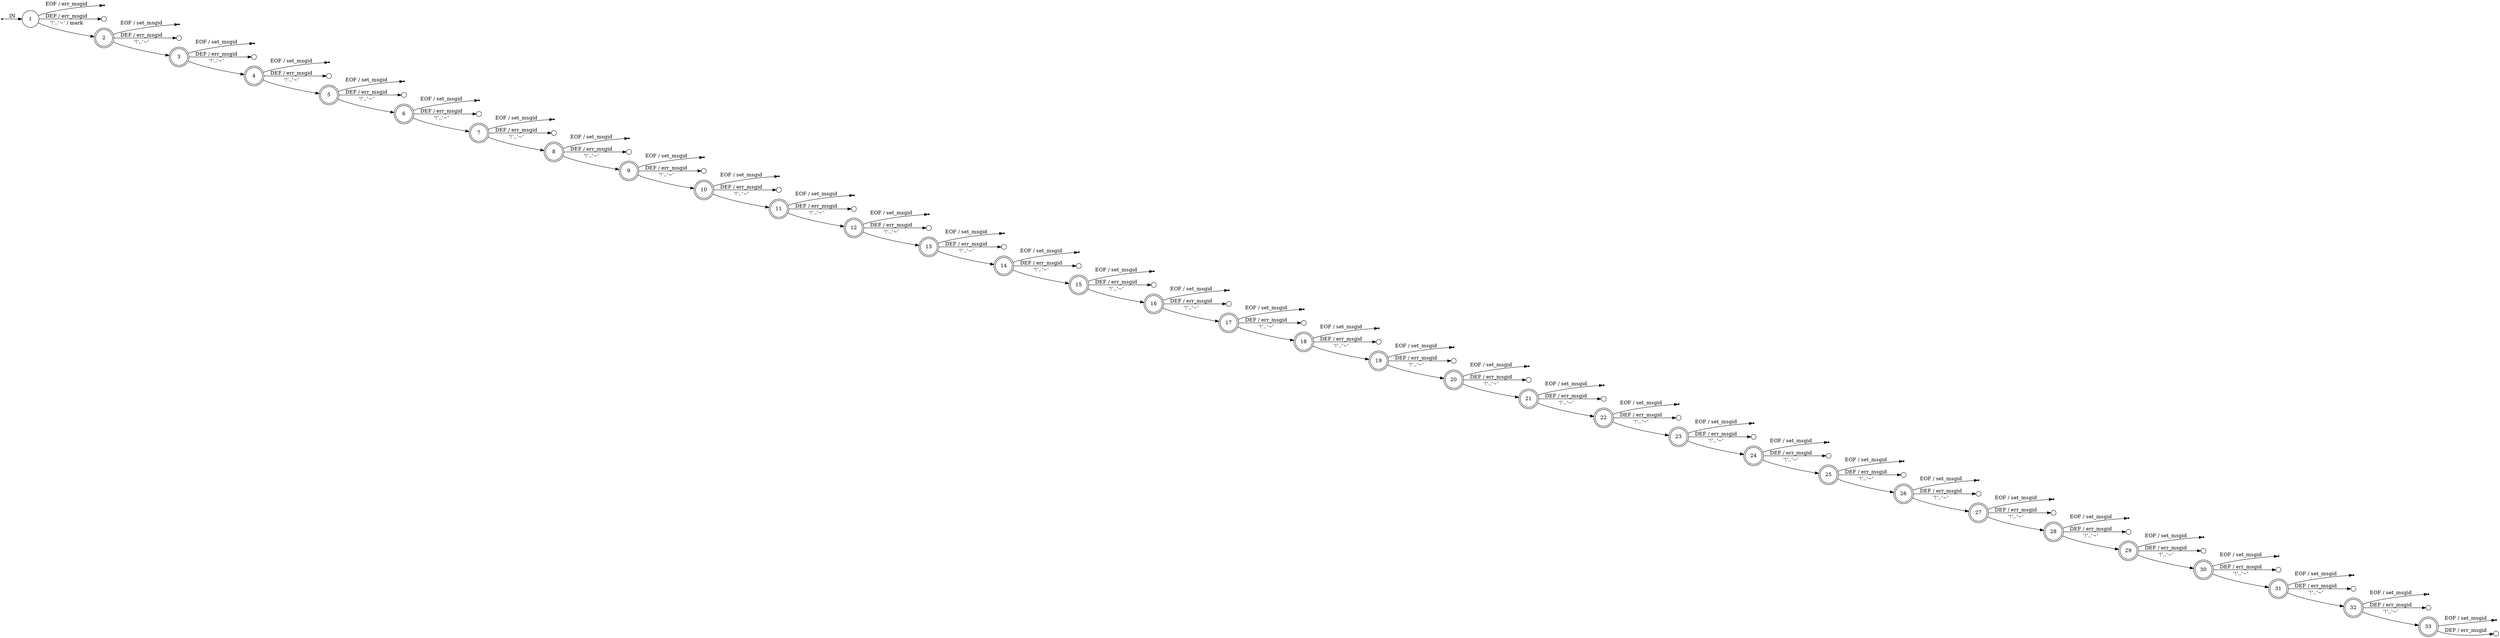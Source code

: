 digraph rfc5424 {
	rankdir=LR;
	node [ shape = point ];
	ENTRY;
	eof_1;
	eof_2;
	eof_3;
	eof_4;
	eof_5;
	eof_6;
	eof_7;
	eof_8;
	eof_9;
	eof_10;
	eof_11;
	eof_12;
	eof_13;
	eof_14;
	eof_15;
	eof_16;
	eof_17;
	eof_18;
	eof_19;
	eof_20;
	eof_21;
	eof_22;
	eof_23;
	eof_24;
	eof_25;
	eof_26;
	eof_27;
	eof_28;
	eof_29;
	eof_30;
	eof_31;
	eof_32;
	eof_33;
	node [ shape = circle, height = 0.2 ];
	err_1 [ label=""];
	err_2 [ label=""];
	err_3 [ label=""];
	err_4 [ label=""];
	err_5 [ label=""];
	err_6 [ label=""];
	err_7 [ label=""];
	err_8 [ label=""];
	err_9 [ label=""];
	err_10 [ label=""];
	err_11 [ label=""];
	err_12 [ label=""];
	err_13 [ label=""];
	err_14 [ label=""];
	err_15 [ label=""];
	err_16 [ label=""];
	err_17 [ label=""];
	err_18 [ label=""];
	err_19 [ label=""];
	err_20 [ label=""];
	err_21 [ label=""];
	err_22 [ label=""];
	err_23 [ label=""];
	err_24 [ label=""];
	err_25 [ label=""];
	err_26 [ label=""];
	err_27 [ label=""];
	err_28 [ label=""];
	err_29 [ label=""];
	err_30 [ label=""];
	err_31 [ label=""];
	err_32 [ label=""];
	err_33 [ label=""];
	node [ fixedsize = true, height = 0.65, shape = doublecircle ];
	2;
	3;
	4;
	5;
	6;
	7;
	8;
	9;
	10;
	11;
	12;
	13;
	14;
	15;
	16;
	17;
	18;
	19;
	20;
	21;
	22;
	23;
	24;
	25;
	26;
	27;
	28;
	29;
	30;
	31;
	32;
	33;
	node [ shape = circle ];
	1 -> 2 [ label = "'!'..'~' / mark" ];
	1 -> err_1 [ label = "DEF / err_msgid" ];
	2 -> 3 [ label = "'!'..'~'" ];
	2 -> err_2 [ label = "DEF / err_msgid" ];
	3 -> 4 [ label = "'!'..'~'" ];
	3 -> err_3 [ label = "DEF / err_msgid" ];
	4 -> 5 [ label = "'!'..'~'" ];
	4 -> err_4 [ label = "DEF / err_msgid" ];
	5 -> 6 [ label = "'!'..'~'" ];
	5 -> err_5 [ label = "DEF / err_msgid" ];
	6 -> 7 [ label = "'!'..'~'" ];
	6 -> err_6 [ label = "DEF / err_msgid" ];
	7 -> 8 [ label = "'!'..'~'" ];
	7 -> err_7 [ label = "DEF / err_msgid" ];
	8 -> 9 [ label = "'!'..'~'" ];
	8 -> err_8 [ label = "DEF / err_msgid" ];
	9 -> 10 [ label = "'!'..'~'" ];
	9 -> err_9 [ label = "DEF / err_msgid" ];
	10 -> 11 [ label = "'!'..'~'" ];
	10 -> err_10 [ label = "DEF / err_msgid" ];
	11 -> 12 [ label = "'!'..'~'" ];
	11 -> err_11 [ label = "DEF / err_msgid" ];
	12 -> 13 [ label = "'!'..'~'" ];
	12 -> err_12 [ label = "DEF / err_msgid" ];
	13 -> 14 [ label = "'!'..'~'" ];
	13 -> err_13 [ label = "DEF / err_msgid" ];
	14 -> 15 [ label = "'!'..'~'" ];
	14 -> err_14 [ label = "DEF / err_msgid" ];
	15 -> 16 [ label = "'!'..'~'" ];
	15 -> err_15 [ label = "DEF / err_msgid" ];
	16 -> 17 [ label = "'!'..'~'" ];
	16 -> err_16 [ label = "DEF / err_msgid" ];
	17 -> 18 [ label = "'!'..'~'" ];
	17 -> err_17 [ label = "DEF / err_msgid" ];
	18 -> 19 [ label = "'!'..'~'" ];
	18 -> err_18 [ label = "DEF / err_msgid" ];
	19 -> 20 [ label = "'!'..'~'" ];
	19 -> err_19 [ label = "DEF / err_msgid" ];
	20 -> 21 [ label = "'!'..'~'" ];
	20 -> err_20 [ label = "DEF / err_msgid" ];
	21 -> 22 [ label = "'!'..'~'" ];
	21 -> err_21 [ label = "DEF / err_msgid" ];
	22 -> 23 [ label = "'!'..'~'" ];
	22 -> err_22 [ label = "DEF / err_msgid" ];
	23 -> 24 [ label = "'!'..'~'" ];
	23 -> err_23 [ label = "DEF / err_msgid" ];
	24 -> 25 [ label = "'!'..'~'" ];
	24 -> err_24 [ label = "DEF / err_msgid" ];
	25 -> 26 [ label = "'!'..'~'" ];
	25 -> err_25 [ label = "DEF / err_msgid" ];
	26 -> 27 [ label = "'!'..'~'" ];
	26 -> err_26 [ label = "DEF / err_msgid" ];
	27 -> 28 [ label = "'!'..'~'" ];
	27 -> err_27 [ label = "DEF / err_msgid" ];
	28 -> 29 [ label = "'!'..'~'" ];
	28 -> err_28 [ label = "DEF / err_msgid" ];
	29 -> 30 [ label = "'!'..'~'" ];
	29 -> err_29 [ label = "DEF / err_msgid" ];
	30 -> 31 [ label = "'!'..'~'" ];
	30 -> err_30 [ label = "DEF / err_msgid" ];
	31 -> 32 [ label = "'!'..'~'" ];
	31 -> err_31 [ label = "DEF / err_msgid" ];
	32 -> 33 [ label = "'!'..'~'" ];
	32 -> err_32 [ label = "DEF / err_msgid" ];
	33 -> err_33 [ label = "DEF / err_msgid" ];
	ENTRY -> 1 [ label = "IN" ];
	1 -> eof_1 [ label = "EOF / err_msgid" ];
	2 -> eof_2 [ label = "EOF / set_msgid" ];
	3 -> eof_3 [ label = "EOF / set_msgid" ];
	4 -> eof_4 [ label = "EOF / set_msgid" ];
	5 -> eof_5 [ label = "EOF / set_msgid" ];
	6 -> eof_6 [ label = "EOF / set_msgid" ];
	7 -> eof_7 [ label = "EOF / set_msgid" ];
	8 -> eof_8 [ label = "EOF / set_msgid" ];
	9 -> eof_9 [ label = "EOF / set_msgid" ];
	10 -> eof_10 [ label = "EOF / set_msgid" ];
	11 -> eof_11 [ label = "EOF / set_msgid" ];
	12 -> eof_12 [ label = "EOF / set_msgid" ];
	13 -> eof_13 [ label = "EOF / set_msgid" ];
	14 -> eof_14 [ label = "EOF / set_msgid" ];
	15 -> eof_15 [ label = "EOF / set_msgid" ];
	16 -> eof_16 [ label = "EOF / set_msgid" ];
	17 -> eof_17 [ label = "EOF / set_msgid" ];
	18 -> eof_18 [ label = "EOF / set_msgid" ];
	19 -> eof_19 [ label = "EOF / set_msgid" ];
	20 -> eof_20 [ label = "EOF / set_msgid" ];
	21 -> eof_21 [ label = "EOF / set_msgid" ];
	22 -> eof_22 [ label = "EOF / set_msgid" ];
	23 -> eof_23 [ label = "EOF / set_msgid" ];
	24 -> eof_24 [ label = "EOF / set_msgid" ];
	25 -> eof_25 [ label = "EOF / set_msgid" ];
	26 -> eof_26 [ label = "EOF / set_msgid" ];
	27 -> eof_27 [ label = "EOF / set_msgid" ];
	28 -> eof_28 [ label = "EOF / set_msgid" ];
	29 -> eof_29 [ label = "EOF / set_msgid" ];
	30 -> eof_30 [ label = "EOF / set_msgid" ];
	31 -> eof_31 [ label = "EOF / set_msgid" ];
	32 -> eof_32 [ label = "EOF / set_msgid" ];
	33 -> eof_33 [ label = "EOF / set_msgid" ];
}
